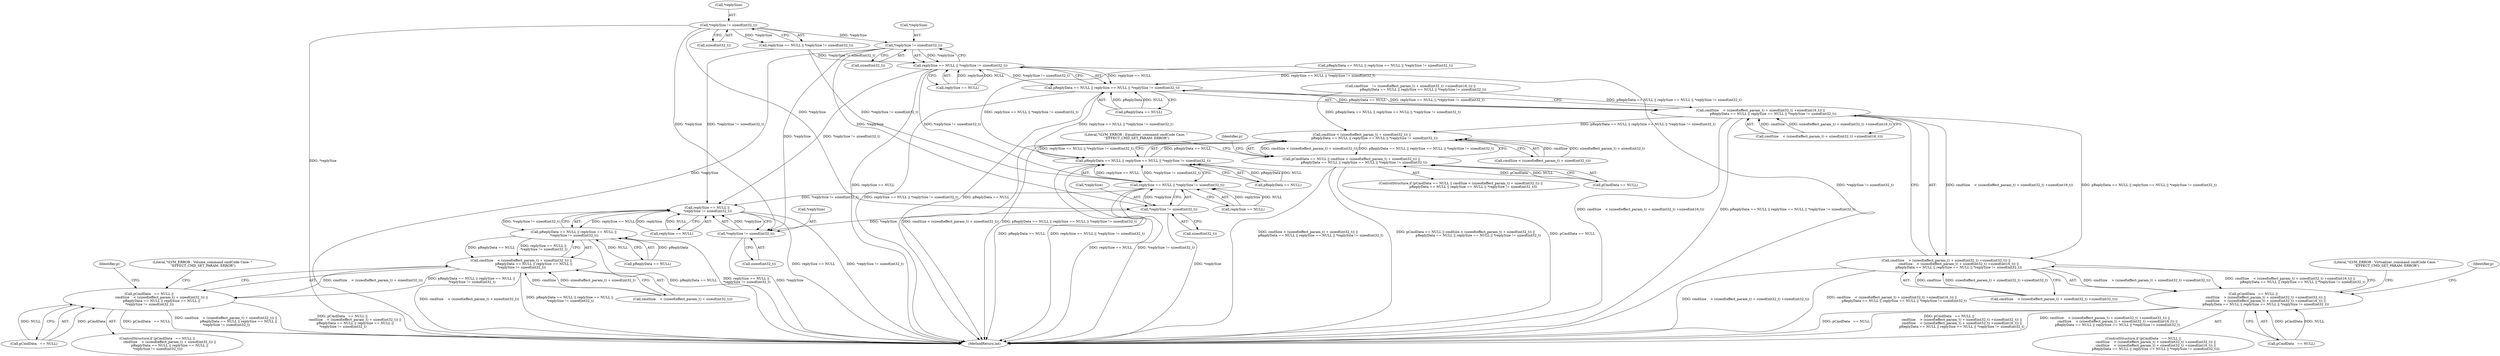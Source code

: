 digraph "0_Android_9e29523b9537983b4c4b205ff868d0b3bca0383b@API" {
"1000659" [label="(Call,*replySize != sizeof(int32_t))"];
"1000568" [label="(Call,*replySize != sizeof(int32_t))"];
"1000655" [label="(Call,replySize == NULL || *replySize != sizeof(int32_t))"];
"1000651" [label="(Call,pReplyData == NULL || replySize == NULL || *replySize != sizeof(int32_t))"];
"1000640" [label="(Call,cmdSize    < (sizeof(effect_param_t) + sizeof(int32_t) +sizeof(int16_t)) ||\n                        pReplyData == NULL || replySize == NULL || *replySize != sizeof(int32_t))"];
"1000629" [label="(Call,cmdSize    > (sizeof(effect_param_t) + sizeof(int32_t) +sizeof(int32_t)) ||\n                        cmdSize    < (sizeof(effect_param_t) + sizeof(int32_t) +sizeof(int16_t)) ||\n                        pReplyData == NULL || replySize == NULL || *replySize != sizeof(int32_t))"];
"1000625" [label="(Call,pCmdData   == NULL ||\n                        cmdSize    > (sizeof(effect_param_t) + sizeof(int32_t) +sizeof(int32_t)) ||\n                        cmdSize    < (sizeof(effect_param_t) + sizeof(int32_t) +sizeof(int16_t)) ||\n                        pReplyData == NULL || replySize == NULL || *replySize != sizeof(int32_t))"];
"1000720" [label="(Call,cmdSize < (sizeof(effect_param_t) + sizeof(int32_t)) ||\n                        pReplyData == NULL || replySize == NULL || *replySize != sizeof(int32_t))"];
"1000716" [label="(Call,pCmdData == NULL || cmdSize < (sizeof(effect_param_t) + sizeof(int32_t)) ||\n                        pReplyData == NULL || replySize == NULL || *replySize != sizeof(int32_t))"];
"1000728" [label="(Call,pReplyData == NULL || replySize == NULL || *replySize != sizeof(int32_t))"];
"1000732" [label="(Call,replySize == NULL || *replySize != sizeof(int32_t))"];
"1000796" [label="(Call,replySize == NULL ||\n *replySize != sizeof(int32_t))"];
"1000792" [label="(Call,pReplyData == NULL || replySize == NULL ||\n *replySize != sizeof(int32_t))"];
"1000784" [label="(Call,cmdSize    < (sizeof(effect_param_t) + sizeof(int32_t)) ||\n                        pReplyData == NULL || replySize == NULL ||\n *replySize != sizeof(int32_t))"];
"1000780" [label="(Call,pCmdData   == NULL ||\n                        cmdSize    < (sizeof(effect_param_t) + sizeof(int32_t)) ||\n                        pReplyData == NULL || replySize == NULL ||\n *replySize != sizeof(int32_t))"];
"1000736" [label="(Call,*replySize != sizeof(int32_t))"];
"1000800" [label="(Call,*replySize != sizeof(int32_t))"];
"1000785" [label="(Call,cmdSize    < (sizeof(effect_param_t) + sizeof(int32_t)))"];
"1000797" [label="(Call,replySize == NULL)"];
"1000807" [label="(Literal,\"\tLVM_ERROR : Volume_command cmdCode Case: \"\n \"EFFECT_CMD_SET_PARAM: ERROR\")"];
"1000781" [label="(Call,pCmdData   == NULL)"];
"1000571" [label="(Call,sizeof(int32_t))"];
"1000736" [label="(Call,*replySize != sizeof(int32_t))"];
"1000641" [label="(Call,cmdSize    < (sizeof(effect_param_t) + sizeof(int32_t) +sizeof(int16_t)))"];
"1000625" [label="(Call,pCmdData   == NULL ||\n                        cmdSize    > (sizeof(effect_param_t) + sizeof(int32_t) +sizeof(int32_t)) ||\n                        cmdSize    < (sizeof(effect_param_t) + sizeof(int32_t) +sizeof(int16_t)) ||\n                        pReplyData == NULL || replySize == NULL || *replySize != sizeof(int32_t))"];
"1000715" [label="(ControlStructure,if (pCmdData == NULL || cmdSize < (sizeof(effect_param_t) + sizeof(int32_t)) ||\n                        pReplyData == NULL || replySize == NULL || *replySize != sizeof(int32_t)))"];
"1000666" [label="(Literal,\"\tLVM_ERROR : Virtualizer_command cmdCode Case: \"\n \"EFFECT_CMD_SET_PARAM: ERROR\")"];
"1000796" [label="(Call,replySize == NULL ||\n *replySize != sizeof(int32_t))"];
"1000652" [label="(Call,pReplyData == NULL)"];
"1000655" [label="(Call,replySize == NULL || *replySize != sizeof(int32_t))"];
"1000672" [label="(Identifier,p)"];
"1000630" [label="(Call,cmdSize    > (sizeof(effect_param_t) + sizeof(int32_t) +sizeof(int32_t)))"];
"1000780" [label="(Call,pCmdData   == NULL ||\n                        cmdSize    < (sizeof(effect_param_t) + sizeof(int32_t)) ||\n                        pReplyData == NULL || replySize == NULL ||\n *replySize != sizeof(int32_t))"];
"1000560" [label="(Call,pReplyData == NULL || replySize == NULL || *replySize != sizeof(int32_t))"];
"1000569" [label="(Call,*replySize)"];
"1000743" [label="(Literal,\"\tLVM_ERROR : Equalizer_command cmdCode Case: \"\n \"EFFECT_CMD_SET_PARAM: ERROR\")"];
"1000564" [label="(Call,replySize == NULL || *replySize != sizeof(int32_t))"];
"1000640" [label="(Call,cmdSize    < (sizeof(effect_param_t) + sizeof(int32_t) +sizeof(int16_t)) ||\n                        pReplyData == NULL || replySize == NULL || *replySize != sizeof(int32_t))"];
"1000784" [label="(Call,cmdSize    < (sizeof(effect_param_t) + sizeof(int32_t)) ||\n                        pReplyData == NULL || replySize == NULL ||\n *replySize != sizeof(int32_t))"];
"1000716" [label="(Call,pCmdData == NULL || cmdSize < (sizeof(effect_param_t) + sizeof(int32_t)) ||\n                        pReplyData == NULL || replySize == NULL || *replySize != sizeof(int32_t))"];
"1000651" [label="(Call,pReplyData == NULL || replySize == NULL || *replySize != sizeof(int32_t))"];
"1001271" [label="(MethodReturn,int)"];
"1000629" [label="(Call,cmdSize    > (sizeof(effect_param_t) + sizeof(int32_t) +sizeof(int32_t)) ||\n                        cmdSize    < (sizeof(effect_param_t) + sizeof(int32_t) +sizeof(int16_t)) ||\n                        pReplyData == NULL || replySize == NULL || *replySize != sizeof(int32_t))"];
"1000800" [label="(Call,*replySize != sizeof(int32_t))"];
"1000662" [label="(Call,sizeof(int32_t))"];
"1000803" [label="(Call,sizeof(int32_t))"];
"1000739" [label="(Call,sizeof(int32_t))"];
"1000728" [label="(Call,pReplyData == NULL || replySize == NULL || *replySize != sizeof(int32_t))"];
"1000568" [label="(Call,*replySize != sizeof(int32_t))"];
"1000779" [label="(ControlStructure,if (pCmdData   == NULL ||\n                        cmdSize    < (sizeof(effect_param_t) + sizeof(int32_t)) ||\n                        pReplyData == NULL || replySize == NULL ||\n *replySize != sizeof(int32_t)))"];
"1000626" [label="(Call,pCmdData   == NULL)"];
"1000721" [label="(Call,cmdSize < (sizeof(effect_param_t) + sizeof(int32_t)))"];
"1000656" [label="(Call,replySize == NULL)"];
"1000813" [label="(Identifier,p)"];
"1000792" [label="(Call,pReplyData == NULL || replySize == NULL ||\n *replySize != sizeof(int32_t))"];
"1000660" [label="(Call,*replySize)"];
"1000801" [label="(Call,*replySize)"];
"1000732" [label="(Call,replySize == NULL || *replySize != sizeof(int32_t))"];
"1000717" [label="(Call,pCmdData == NULL)"];
"1000720" [label="(Call,cmdSize < (sizeof(effect_param_t) + sizeof(int32_t)) ||\n                        pReplyData == NULL || replySize == NULL || *replySize != sizeof(int32_t))"];
"1000749" [label="(Identifier,p)"];
"1000733" [label="(Call,replySize == NULL)"];
"1000624" [label="(ControlStructure,if (pCmdData   == NULL ||\n                        cmdSize    > (sizeof(effect_param_t) + sizeof(int32_t) +sizeof(int32_t)) ||\n                        cmdSize    < (sizeof(effect_param_t) + sizeof(int32_t) +sizeof(int16_t)) ||\n                        pReplyData == NULL || replySize == NULL || *replySize != sizeof(int32_t)))"];
"1000549" [label="(Call,cmdSize    != (sizeof(effect_param_t) + sizeof(int32_t) +sizeof(int16_t)) ||\n                        pReplyData == NULL || replySize == NULL || *replySize != sizeof(int32_t))"];
"1000737" [label="(Call,*replySize)"];
"1000793" [label="(Call,pReplyData == NULL)"];
"1000729" [label="(Call,pReplyData == NULL)"];
"1000659" [label="(Call,*replySize != sizeof(int32_t))"];
"1000659" -> "1000655"  [label="AST: "];
"1000659" -> "1000662"  [label="CFG: "];
"1000660" -> "1000659"  [label="AST: "];
"1000662" -> "1000659"  [label="AST: "];
"1000655" -> "1000659"  [label="CFG: "];
"1000659" -> "1001271"  [label="DDG: *replySize"];
"1000659" -> "1000655"  [label="DDG: *replySize"];
"1000568" -> "1000659"  [label="DDG: *replySize"];
"1000659" -> "1000736"  [label="DDG: *replySize"];
"1000659" -> "1000800"  [label="DDG: *replySize"];
"1000568" -> "1000564"  [label="AST: "];
"1000568" -> "1000571"  [label="CFG: "];
"1000569" -> "1000568"  [label="AST: "];
"1000571" -> "1000568"  [label="AST: "];
"1000564" -> "1000568"  [label="CFG: "];
"1000568" -> "1001271"  [label="DDG: *replySize"];
"1000568" -> "1000564"  [label="DDG: *replySize"];
"1000568" -> "1000736"  [label="DDG: *replySize"];
"1000568" -> "1000800"  [label="DDG: *replySize"];
"1000655" -> "1000651"  [label="AST: "];
"1000655" -> "1000656"  [label="CFG: "];
"1000656" -> "1000655"  [label="AST: "];
"1000651" -> "1000655"  [label="CFG: "];
"1000655" -> "1001271"  [label="DDG: replySize == NULL"];
"1000655" -> "1001271"  [label="DDG: *replySize != sizeof(int32_t)"];
"1000655" -> "1000651"  [label="DDG: replySize == NULL"];
"1000655" -> "1000651"  [label="DDG: *replySize != sizeof(int32_t)"];
"1000656" -> "1000655"  [label="DDG: replySize"];
"1000656" -> "1000655"  [label="DDG: NULL"];
"1000564" -> "1000655"  [label="DDG: *replySize != sizeof(int32_t)"];
"1000655" -> "1000732"  [label="DDG: *replySize != sizeof(int32_t)"];
"1000655" -> "1000796"  [label="DDG: *replySize != sizeof(int32_t)"];
"1000651" -> "1000640"  [label="AST: "];
"1000651" -> "1000652"  [label="CFG: "];
"1000652" -> "1000651"  [label="AST: "];
"1000640" -> "1000651"  [label="CFG: "];
"1000651" -> "1001271"  [label="DDG: replySize == NULL || *replySize != sizeof(int32_t)"];
"1000651" -> "1001271"  [label="DDG: pReplyData == NULL"];
"1000651" -> "1000640"  [label="DDG: pReplyData == NULL"];
"1000651" -> "1000640"  [label="DDG: replySize == NULL || *replySize != sizeof(int32_t)"];
"1000652" -> "1000651"  [label="DDG: pReplyData"];
"1000652" -> "1000651"  [label="DDG: NULL"];
"1000560" -> "1000651"  [label="DDG: replySize == NULL || *replySize != sizeof(int32_t)"];
"1000651" -> "1000728"  [label="DDG: replySize == NULL || *replySize != sizeof(int32_t)"];
"1000640" -> "1000629"  [label="AST: "];
"1000640" -> "1000641"  [label="CFG: "];
"1000641" -> "1000640"  [label="AST: "];
"1000629" -> "1000640"  [label="CFG: "];
"1000640" -> "1001271"  [label="DDG: cmdSize    < (sizeof(effect_param_t) + sizeof(int32_t) +sizeof(int16_t))"];
"1000640" -> "1001271"  [label="DDG: pReplyData == NULL || replySize == NULL || *replySize != sizeof(int32_t)"];
"1000640" -> "1000629"  [label="DDG: cmdSize    < (sizeof(effect_param_t) + sizeof(int32_t) +sizeof(int16_t))"];
"1000640" -> "1000629"  [label="DDG: pReplyData == NULL || replySize == NULL || *replySize != sizeof(int32_t)"];
"1000641" -> "1000640"  [label="DDG: cmdSize"];
"1000641" -> "1000640"  [label="DDG: sizeof(effect_param_t) + sizeof(int32_t) +sizeof(int16_t)"];
"1000549" -> "1000640"  [label="DDG: pReplyData == NULL || replySize == NULL || *replySize != sizeof(int32_t)"];
"1000640" -> "1000720"  [label="DDG: pReplyData == NULL || replySize == NULL || *replySize != sizeof(int32_t)"];
"1000629" -> "1000625"  [label="AST: "];
"1000629" -> "1000630"  [label="CFG: "];
"1000630" -> "1000629"  [label="AST: "];
"1000625" -> "1000629"  [label="CFG: "];
"1000629" -> "1001271"  [label="DDG: cmdSize    > (sizeof(effect_param_t) + sizeof(int32_t) +sizeof(int32_t))"];
"1000629" -> "1001271"  [label="DDG: cmdSize    < (sizeof(effect_param_t) + sizeof(int32_t) +sizeof(int16_t)) ||\n                        pReplyData == NULL || replySize == NULL || *replySize != sizeof(int32_t)"];
"1000629" -> "1000625"  [label="DDG: cmdSize    > (sizeof(effect_param_t) + sizeof(int32_t) +sizeof(int32_t))"];
"1000629" -> "1000625"  [label="DDG: cmdSize    < (sizeof(effect_param_t) + sizeof(int32_t) +sizeof(int16_t)) ||\n                        pReplyData == NULL || replySize == NULL || *replySize != sizeof(int32_t)"];
"1000630" -> "1000629"  [label="DDG: cmdSize"];
"1000630" -> "1000629"  [label="DDG: sizeof(effect_param_t) + sizeof(int32_t) +sizeof(int32_t)"];
"1000625" -> "1000624"  [label="AST: "];
"1000625" -> "1000626"  [label="CFG: "];
"1000626" -> "1000625"  [label="AST: "];
"1000666" -> "1000625"  [label="CFG: "];
"1000672" -> "1000625"  [label="CFG: "];
"1000625" -> "1001271"  [label="DDG: cmdSize    > (sizeof(effect_param_t) + sizeof(int32_t) +sizeof(int32_t)) ||\n                        cmdSize    < (sizeof(effect_param_t) + sizeof(int32_t) +sizeof(int16_t)) ||\n                        pReplyData == NULL || replySize == NULL || *replySize != sizeof(int32_t)"];
"1000625" -> "1001271"  [label="DDG: pCmdData   == NULL"];
"1000625" -> "1001271"  [label="DDG: pCmdData   == NULL ||\n                        cmdSize    > (sizeof(effect_param_t) + sizeof(int32_t) +sizeof(int32_t)) ||\n                        cmdSize    < (sizeof(effect_param_t) + sizeof(int32_t) +sizeof(int16_t)) ||\n                        pReplyData == NULL || replySize == NULL || *replySize != sizeof(int32_t)"];
"1000626" -> "1000625"  [label="DDG: pCmdData"];
"1000626" -> "1000625"  [label="DDG: NULL"];
"1000720" -> "1000716"  [label="AST: "];
"1000720" -> "1000721"  [label="CFG: "];
"1000720" -> "1000728"  [label="CFG: "];
"1000721" -> "1000720"  [label="AST: "];
"1000728" -> "1000720"  [label="AST: "];
"1000716" -> "1000720"  [label="CFG: "];
"1000720" -> "1001271"  [label="DDG: cmdSize < (sizeof(effect_param_t) + sizeof(int32_t))"];
"1000720" -> "1001271"  [label="DDG: pReplyData == NULL || replySize == NULL || *replySize != sizeof(int32_t)"];
"1000720" -> "1000716"  [label="DDG: cmdSize < (sizeof(effect_param_t) + sizeof(int32_t))"];
"1000720" -> "1000716"  [label="DDG: pReplyData == NULL || replySize == NULL || *replySize != sizeof(int32_t)"];
"1000721" -> "1000720"  [label="DDG: cmdSize"];
"1000721" -> "1000720"  [label="DDG: sizeof(effect_param_t) + sizeof(int32_t)"];
"1000549" -> "1000720"  [label="DDG: pReplyData == NULL || replySize == NULL || *replySize != sizeof(int32_t)"];
"1000728" -> "1000720"  [label="DDG: pReplyData == NULL"];
"1000728" -> "1000720"  [label="DDG: replySize == NULL || *replySize != sizeof(int32_t)"];
"1000716" -> "1000715"  [label="AST: "];
"1000716" -> "1000717"  [label="CFG: "];
"1000717" -> "1000716"  [label="AST: "];
"1000743" -> "1000716"  [label="CFG: "];
"1000749" -> "1000716"  [label="CFG: "];
"1000716" -> "1001271"  [label="DDG: pCmdData == NULL || cmdSize < (sizeof(effect_param_t) + sizeof(int32_t)) ||\n                        pReplyData == NULL || replySize == NULL || *replySize != sizeof(int32_t)"];
"1000716" -> "1001271"  [label="DDG: pCmdData == NULL"];
"1000716" -> "1001271"  [label="DDG: cmdSize < (sizeof(effect_param_t) + sizeof(int32_t)) ||\n                        pReplyData == NULL || replySize == NULL || *replySize != sizeof(int32_t)"];
"1000717" -> "1000716"  [label="DDG: pCmdData"];
"1000717" -> "1000716"  [label="DDG: NULL"];
"1000728" -> "1000729"  [label="CFG: "];
"1000728" -> "1000732"  [label="CFG: "];
"1000729" -> "1000728"  [label="AST: "];
"1000732" -> "1000728"  [label="AST: "];
"1000728" -> "1001271"  [label="DDG: pReplyData == NULL"];
"1000728" -> "1001271"  [label="DDG: replySize == NULL || *replySize != sizeof(int32_t)"];
"1000729" -> "1000728"  [label="DDG: pReplyData"];
"1000729" -> "1000728"  [label="DDG: NULL"];
"1000560" -> "1000728"  [label="DDG: replySize == NULL || *replySize != sizeof(int32_t)"];
"1000732" -> "1000728"  [label="DDG: replySize == NULL"];
"1000732" -> "1000728"  [label="DDG: *replySize != sizeof(int32_t)"];
"1000732" -> "1000733"  [label="CFG: "];
"1000732" -> "1000736"  [label="CFG: "];
"1000733" -> "1000732"  [label="AST: "];
"1000736" -> "1000732"  [label="AST: "];
"1000732" -> "1001271"  [label="DDG: *replySize != sizeof(int32_t)"];
"1000732" -> "1001271"  [label="DDG: replySize == NULL"];
"1000733" -> "1000732"  [label="DDG: replySize"];
"1000733" -> "1000732"  [label="DDG: NULL"];
"1000564" -> "1000732"  [label="DDG: *replySize != sizeof(int32_t)"];
"1000736" -> "1000732"  [label="DDG: *replySize"];
"1000732" -> "1000796"  [label="DDG: *replySize != sizeof(int32_t)"];
"1000796" -> "1000792"  [label="AST: "];
"1000796" -> "1000797"  [label="CFG: "];
"1000796" -> "1000800"  [label="CFG: "];
"1000797" -> "1000796"  [label="AST: "];
"1000800" -> "1000796"  [label="AST: "];
"1000792" -> "1000796"  [label="CFG: "];
"1000796" -> "1001271"  [label="DDG: *replySize != sizeof(int32_t)"];
"1000796" -> "1001271"  [label="DDG: replySize == NULL"];
"1000796" -> "1000792"  [label="DDG: replySize == NULL"];
"1000796" -> "1000792"  [label="DDG: *replySize != sizeof(int32_t)"];
"1000797" -> "1000796"  [label="DDG: replySize"];
"1000797" -> "1000796"  [label="DDG: NULL"];
"1000800" -> "1000796"  [label="DDG: *replySize"];
"1000564" -> "1000796"  [label="DDG: *replySize != sizeof(int32_t)"];
"1000792" -> "1000784"  [label="AST: "];
"1000792" -> "1000793"  [label="CFG: "];
"1000793" -> "1000792"  [label="AST: "];
"1000784" -> "1000792"  [label="CFG: "];
"1000792" -> "1001271"  [label="DDG: replySize == NULL ||\n *replySize != sizeof(int32_t)"];
"1000792" -> "1001271"  [label="DDG: pReplyData == NULL"];
"1000792" -> "1000784"  [label="DDG: pReplyData == NULL"];
"1000792" -> "1000784"  [label="DDG: replySize == NULL ||\n *replySize != sizeof(int32_t)"];
"1000793" -> "1000792"  [label="DDG: pReplyData"];
"1000793" -> "1000792"  [label="DDG: NULL"];
"1000784" -> "1000780"  [label="AST: "];
"1000784" -> "1000785"  [label="CFG: "];
"1000785" -> "1000784"  [label="AST: "];
"1000780" -> "1000784"  [label="CFG: "];
"1000784" -> "1001271"  [label="DDG: cmdSize    < (sizeof(effect_param_t) + sizeof(int32_t))"];
"1000784" -> "1001271"  [label="DDG: pReplyData == NULL || replySize == NULL ||\n *replySize != sizeof(int32_t)"];
"1000784" -> "1000780"  [label="DDG: cmdSize    < (sizeof(effect_param_t) + sizeof(int32_t))"];
"1000784" -> "1000780"  [label="DDG: pReplyData == NULL || replySize == NULL ||\n *replySize != sizeof(int32_t)"];
"1000785" -> "1000784"  [label="DDG: cmdSize"];
"1000785" -> "1000784"  [label="DDG: sizeof(effect_param_t) + sizeof(int32_t)"];
"1000780" -> "1000779"  [label="AST: "];
"1000780" -> "1000781"  [label="CFG: "];
"1000781" -> "1000780"  [label="AST: "];
"1000807" -> "1000780"  [label="CFG: "];
"1000813" -> "1000780"  [label="CFG: "];
"1000780" -> "1001271"  [label="DDG: pCmdData   == NULL ||\n                        cmdSize    < (sizeof(effect_param_t) + sizeof(int32_t)) ||\n                        pReplyData == NULL || replySize == NULL ||\n *replySize != sizeof(int32_t)"];
"1000780" -> "1001271"  [label="DDG: pCmdData   == NULL"];
"1000780" -> "1001271"  [label="DDG: cmdSize    < (sizeof(effect_param_t) + sizeof(int32_t)) ||\n                        pReplyData == NULL || replySize == NULL ||\n *replySize != sizeof(int32_t)"];
"1000781" -> "1000780"  [label="DDG: pCmdData"];
"1000781" -> "1000780"  [label="DDG: NULL"];
"1000736" -> "1000739"  [label="CFG: "];
"1000737" -> "1000736"  [label="AST: "];
"1000739" -> "1000736"  [label="AST: "];
"1000736" -> "1001271"  [label="DDG: *replySize"];
"1000736" -> "1000800"  [label="DDG: *replySize"];
"1000800" -> "1000803"  [label="CFG: "];
"1000801" -> "1000800"  [label="AST: "];
"1000803" -> "1000800"  [label="AST: "];
"1000800" -> "1001271"  [label="DDG: *replySize"];
}
